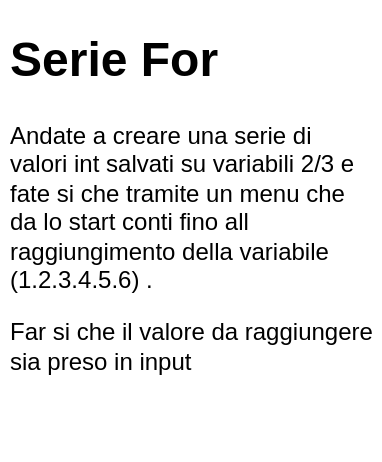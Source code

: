 <mxfile version="20.8.20" type="github">
  <diagram name="Pagina-1" id="aZuuLW9ZHt0GsZtGjZCy">
    <mxGraphModel dx="1161" dy="632" grid="1" gridSize="10" guides="1" tooltips="1" connect="1" arrows="1" fold="1" page="1" pageScale="1" pageWidth="827" pageHeight="1169" math="0" shadow="0">
      <root>
        <mxCell id="0" />
        <mxCell id="1" parent="0" />
        <mxCell id="RSZGaVY2ZbO_RzUHyv8u-1" value="&lt;h1&gt;Serie For&lt;/h1&gt;&lt;p&gt;Andate a creare una serie di valori int salvati su variabili 2/3 e fate si che tramite un menu che da lo start conti fino all raggiungimento della variabile (1.2.3.4.5.6) .&amp;nbsp;&lt;br&gt;&lt;/p&gt;Far si che il valore da raggiungere sia preso in input" style="text;html=1;strokeColor=none;fillColor=none;spacing=5;spacingTop=-20;whiteSpace=wrap;overflow=hidden;rounded=0;" vertex="1" parent="1">
          <mxGeometry x="20" y="20" width="190" height="220" as="geometry" />
        </mxCell>
      </root>
    </mxGraphModel>
  </diagram>
</mxfile>
